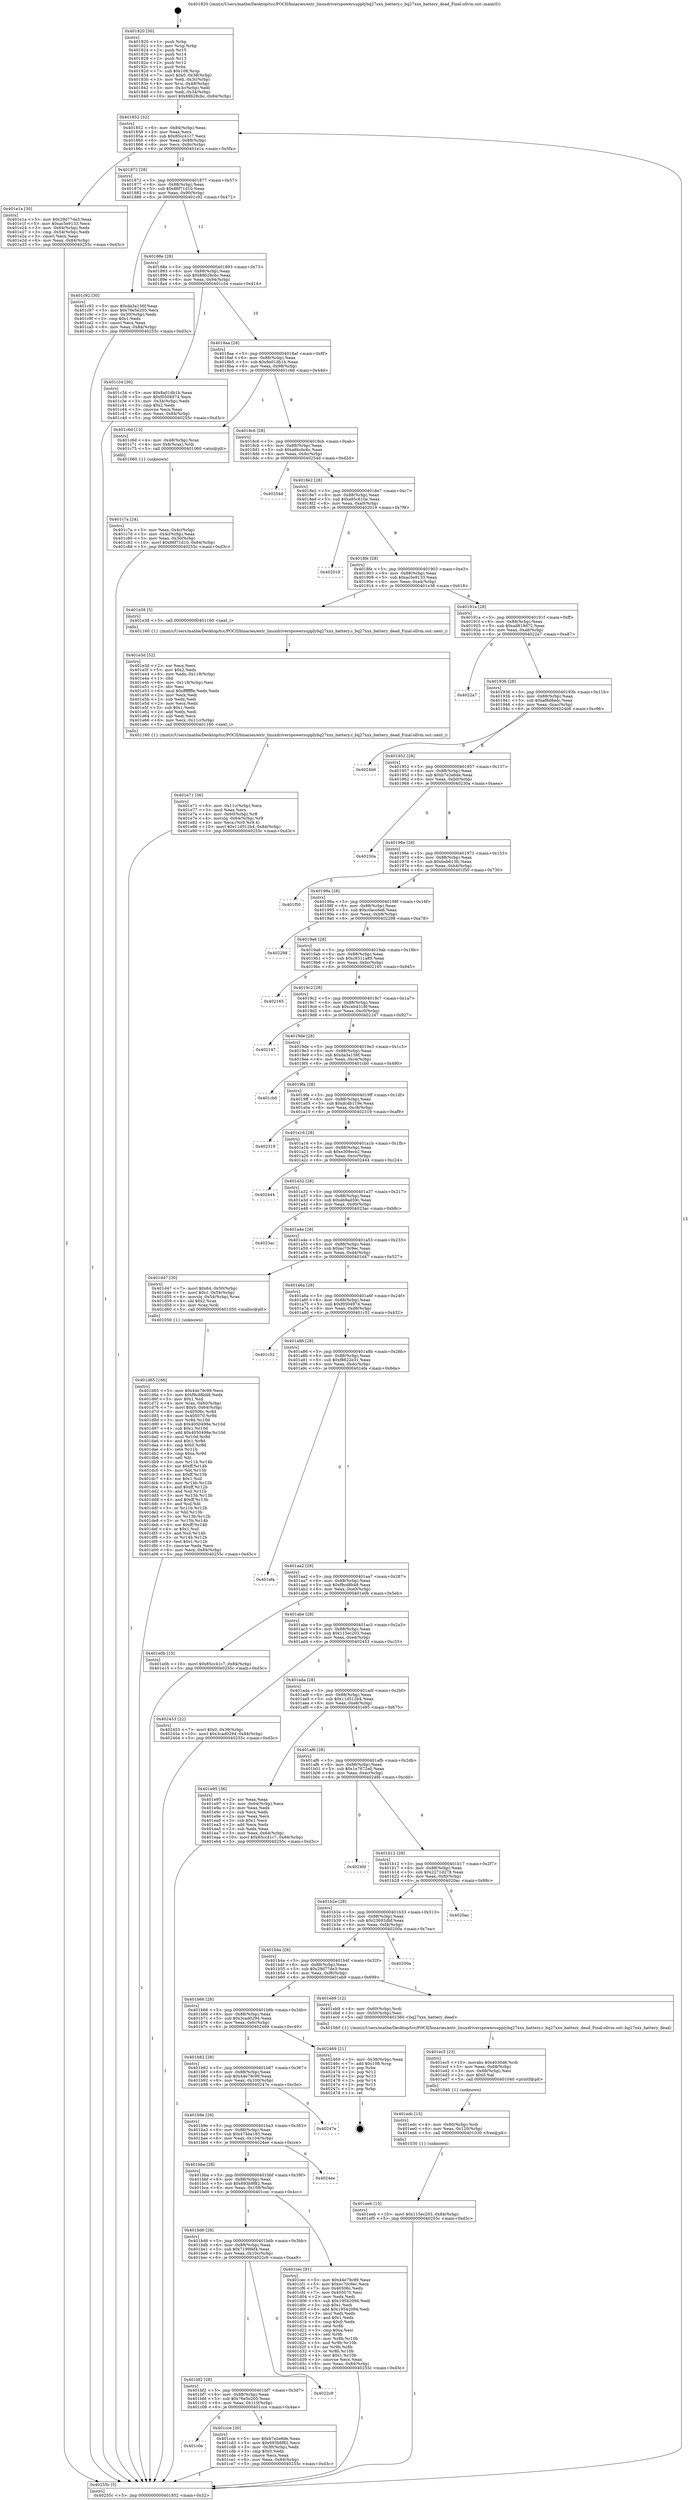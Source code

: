 digraph "0x401820" {
  label = "0x401820 (/mnt/c/Users/mathe/Desktop/tcc/POCII/binaries/extr_linuxdriverspowersupplybq27xxx_battery.c_bq27xxx_battery_dead_Final-ollvm.out::main(0))"
  labelloc = "t"
  node[shape=record]

  Entry [label="",width=0.3,height=0.3,shape=circle,fillcolor=black,style=filled]
  "0x401852" [label="{
     0x401852 [32]\l
     | [instrs]\l
     &nbsp;&nbsp;0x401852 \<+6\>: mov -0x84(%rbp),%eax\l
     &nbsp;&nbsp;0x401858 \<+2\>: mov %eax,%ecx\l
     &nbsp;&nbsp;0x40185a \<+6\>: sub $0x85cc41c7,%ecx\l
     &nbsp;&nbsp;0x401860 \<+6\>: mov %eax,-0x88(%rbp)\l
     &nbsp;&nbsp;0x401866 \<+6\>: mov %ecx,-0x8c(%rbp)\l
     &nbsp;&nbsp;0x40186c \<+6\>: je 0000000000401e1a \<main+0x5fa\>\l
  }"]
  "0x401e1a" [label="{
     0x401e1a [30]\l
     | [instrs]\l
     &nbsp;&nbsp;0x401e1a \<+5\>: mov $0x29d77de3,%eax\l
     &nbsp;&nbsp;0x401e1f \<+5\>: mov $0xac5e9133,%ecx\l
     &nbsp;&nbsp;0x401e24 \<+3\>: mov -0x64(%rbp),%edx\l
     &nbsp;&nbsp;0x401e27 \<+3\>: cmp -0x54(%rbp),%edx\l
     &nbsp;&nbsp;0x401e2a \<+3\>: cmovl %ecx,%eax\l
     &nbsp;&nbsp;0x401e2d \<+6\>: mov %eax,-0x84(%rbp)\l
     &nbsp;&nbsp;0x401e33 \<+5\>: jmp 000000000040255c \<main+0xd3c\>\l
  }"]
  "0x401872" [label="{
     0x401872 [28]\l
     | [instrs]\l
     &nbsp;&nbsp;0x401872 \<+5\>: jmp 0000000000401877 \<main+0x57\>\l
     &nbsp;&nbsp;0x401877 \<+6\>: mov -0x88(%rbp),%eax\l
     &nbsp;&nbsp;0x40187d \<+5\>: sub $0x86f71d10,%eax\l
     &nbsp;&nbsp;0x401882 \<+6\>: mov %eax,-0x90(%rbp)\l
     &nbsp;&nbsp;0x401888 \<+6\>: je 0000000000401c92 \<main+0x472\>\l
  }"]
  Exit [label="",width=0.3,height=0.3,shape=circle,fillcolor=black,style=filled,peripheries=2]
  "0x401c92" [label="{
     0x401c92 [30]\l
     | [instrs]\l
     &nbsp;&nbsp;0x401c92 \<+5\>: mov $0xda3a156f,%eax\l
     &nbsp;&nbsp;0x401c97 \<+5\>: mov $0x76e5e205,%ecx\l
     &nbsp;&nbsp;0x401c9c \<+3\>: mov -0x30(%rbp),%edx\l
     &nbsp;&nbsp;0x401c9f \<+3\>: cmp $0x1,%edx\l
     &nbsp;&nbsp;0x401ca2 \<+3\>: cmovl %ecx,%eax\l
     &nbsp;&nbsp;0x401ca5 \<+6\>: mov %eax,-0x84(%rbp)\l
     &nbsp;&nbsp;0x401cab \<+5\>: jmp 000000000040255c \<main+0xd3c\>\l
  }"]
  "0x40188e" [label="{
     0x40188e [28]\l
     | [instrs]\l
     &nbsp;&nbsp;0x40188e \<+5\>: jmp 0000000000401893 \<main+0x73\>\l
     &nbsp;&nbsp;0x401893 \<+6\>: mov -0x88(%rbp),%eax\l
     &nbsp;&nbsp;0x401899 \<+5\>: sub $0x88b28cbc,%eax\l
     &nbsp;&nbsp;0x40189e \<+6\>: mov %eax,-0x94(%rbp)\l
     &nbsp;&nbsp;0x4018a4 \<+6\>: je 0000000000401c34 \<main+0x414\>\l
  }"]
  "0x401eeb" [label="{
     0x401eeb [15]\l
     | [instrs]\l
     &nbsp;&nbsp;0x401eeb \<+10\>: movl $0x115ec203,-0x84(%rbp)\l
     &nbsp;&nbsp;0x401ef5 \<+5\>: jmp 000000000040255c \<main+0xd3c\>\l
  }"]
  "0x401c34" [label="{
     0x401c34 [30]\l
     | [instrs]\l
     &nbsp;&nbsp;0x401c34 \<+5\>: mov $0x8a01db1b,%eax\l
     &nbsp;&nbsp;0x401c39 \<+5\>: mov $0xf0504974,%ecx\l
     &nbsp;&nbsp;0x401c3e \<+3\>: mov -0x34(%rbp),%edx\l
     &nbsp;&nbsp;0x401c41 \<+3\>: cmp $0x2,%edx\l
     &nbsp;&nbsp;0x401c44 \<+3\>: cmovne %ecx,%eax\l
     &nbsp;&nbsp;0x401c47 \<+6\>: mov %eax,-0x84(%rbp)\l
     &nbsp;&nbsp;0x401c4d \<+5\>: jmp 000000000040255c \<main+0xd3c\>\l
  }"]
  "0x4018aa" [label="{
     0x4018aa [28]\l
     | [instrs]\l
     &nbsp;&nbsp;0x4018aa \<+5\>: jmp 00000000004018af \<main+0x8f\>\l
     &nbsp;&nbsp;0x4018af \<+6\>: mov -0x88(%rbp),%eax\l
     &nbsp;&nbsp;0x4018b5 \<+5\>: sub $0x8a01db1b,%eax\l
     &nbsp;&nbsp;0x4018ba \<+6\>: mov %eax,-0x98(%rbp)\l
     &nbsp;&nbsp;0x4018c0 \<+6\>: je 0000000000401c6d \<main+0x44d\>\l
  }"]
  "0x40255c" [label="{
     0x40255c [5]\l
     | [instrs]\l
     &nbsp;&nbsp;0x40255c \<+5\>: jmp 0000000000401852 \<main+0x32\>\l
  }"]
  "0x401820" [label="{
     0x401820 [50]\l
     | [instrs]\l
     &nbsp;&nbsp;0x401820 \<+1\>: push %rbp\l
     &nbsp;&nbsp;0x401821 \<+3\>: mov %rsp,%rbp\l
     &nbsp;&nbsp;0x401824 \<+2\>: push %r15\l
     &nbsp;&nbsp;0x401826 \<+2\>: push %r14\l
     &nbsp;&nbsp;0x401828 \<+2\>: push %r13\l
     &nbsp;&nbsp;0x40182a \<+2\>: push %r12\l
     &nbsp;&nbsp;0x40182c \<+1\>: push %rbx\l
     &nbsp;&nbsp;0x40182d \<+7\>: sub $0x108,%rsp\l
     &nbsp;&nbsp;0x401834 \<+7\>: movl $0x0,-0x38(%rbp)\l
     &nbsp;&nbsp;0x40183b \<+3\>: mov %edi,-0x3c(%rbp)\l
     &nbsp;&nbsp;0x40183e \<+4\>: mov %rsi,-0x48(%rbp)\l
     &nbsp;&nbsp;0x401842 \<+3\>: mov -0x3c(%rbp),%edi\l
     &nbsp;&nbsp;0x401845 \<+3\>: mov %edi,-0x34(%rbp)\l
     &nbsp;&nbsp;0x401848 \<+10\>: movl $0x88b28cbc,-0x84(%rbp)\l
  }"]
  "0x401edc" [label="{
     0x401edc [15]\l
     | [instrs]\l
     &nbsp;&nbsp;0x401edc \<+4\>: mov -0x60(%rbp),%rdi\l
     &nbsp;&nbsp;0x401ee0 \<+6\>: mov %eax,-0x120(%rbp)\l
     &nbsp;&nbsp;0x401ee6 \<+5\>: call 0000000000401030 \<free@plt\>\l
     | [calls]\l
     &nbsp;&nbsp;0x401030 \{1\} (unknown)\l
  }"]
  "0x401c6d" [label="{
     0x401c6d [13]\l
     | [instrs]\l
     &nbsp;&nbsp;0x401c6d \<+4\>: mov -0x48(%rbp),%rax\l
     &nbsp;&nbsp;0x401c71 \<+4\>: mov 0x8(%rax),%rdi\l
     &nbsp;&nbsp;0x401c75 \<+5\>: call 0000000000401060 \<atoi@plt\>\l
     | [calls]\l
     &nbsp;&nbsp;0x401060 \{1\} (unknown)\l
  }"]
  "0x4018c6" [label="{
     0x4018c6 [28]\l
     | [instrs]\l
     &nbsp;&nbsp;0x4018c6 \<+5\>: jmp 00000000004018cb \<main+0xab\>\l
     &nbsp;&nbsp;0x4018cb \<+6\>: mov -0x88(%rbp),%eax\l
     &nbsp;&nbsp;0x4018d1 \<+5\>: sub $0xa6bcbc6c,%eax\l
     &nbsp;&nbsp;0x4018d6 \<+6\>: mov %eax,-0x9c(%rbp)\l
     &nbsp;&nbsp;0x4018dc \<+6\>: je 000000000040254d \<main+0xd2d\>\l
  }"]
  "0x401c7a" [label="{
     0x401c7a [24]\l
     | [instrs]\l
     &nbsp;&nbsp;0x401c7a \<+3\>: mov %eax,-0x4c(%rbp)\l
     &nbsp;&nbsp;0x401c7d \<+3\>: mov -0x4c(%rbp),%eax\l
     &nbsp;&nbsp;0x401c80 \<+3\>: mov %eax,-0x30(%rbp)\l
     &nbsp;&nbsp;0x401c83 \<+10\>: movl $0x86f71d10,-0x84(%rbp)\l
     &nbsp;&nbsp;0x401c8d \<+5\>: jmp 000000000040255c \<main+0xd3c\>\l
  }"]
  "0x401ec5" [label="{
     0x401ec5 [23]\l
     | [instrs]\l
     &nbsp;&nbsp;0x401ec5 \<+10\>: movabs $0x4030d6,%rdi\l
     &nbsp;&nbsp;0x401ecf \<+3\>: mov %eax,-0x68(%rbp)\l
     &nbsp;&nbsp;0x401ed2 \<+3\>: mov -0x68(%rbp),%esi\l
     &nbsp;&nbsp;0x401ed5 \<+2\>: mov $0x0,%al\l
     &nbsp;&nbsp;0x401ed7 \<+5\>: call 0000000000401040 \<printf@plt\>\l
     | [calls]\l
     &nbsp;&nbsp;0x401040 \{1\} (unknown)\l
  }"]
  "0x40254d" [label="{
     0x40254d\l
  }", style=dashed]
  "0x4018e2" [label="{
     0x4018e2 [28]\l
     | [instrs]\l
     &nbsp;&nbsp;0x4018e2 \<+5\>: jmp 00000000004018e7 \<main+0xc7\>\l
     &nbsp;&nbsp;0x4018e7 \<+6\>: mov -0x88(%rbp),%eax\l
     &nbsp;&nbsp;0x4018ed \<+5\>: sub $0xa95c610e,%eax\l
     &nbsp;&nbsp;0x4018f2 \<+6\>: mov %eax,-0xa0(%rbp)\l
     &nbsp;&nbsp;0x4018f8 \<+6\>: je 0000000000402019 \<main+0x7f9\>\l
  }"]
  "0x401e71" [label="{
     0x401e71 [36]\l
     | [instrs]\l
     &nbsp;&nbsp;0x401e71 \<+6\>: mov -0x11c(%rbp),%ecx\l
     &nbsp;&nbsp;0x401e77 \<+3\>: imul %eax,%ecx\l
     &nbsp;&nbsp;0x401e7a \<+4\>: mov -0x60(%rbp),%r8\l
     &nbsp;&nbsp;0x401e7e \<+4\>: movslq -0x64(%rbp),%r9\l
     &nbsp;&nbsp;0x401e82 \<+4\>: mov %ecx,(%r8,%r9,4)\l
     &nbsp;&nbsp;0x401e86 \<+10\>: movl $0x11d512b4,-0x84(%rbp)\l
     &nbsp;&nbsp;0x401e90 \<+5\>: jmp 000000000040255c \<main+0xd3c\>\l
  }"]
  "0x402019" [label="{
     0x402019\l
  }", style=dashed]
  "0x4018fe" [label="{
     0x4018fe [28]\l
     | [instrs]\l
     &nbsp;&nbsp;0x4018fe \<+5\>: jmp 0000000000401903 \<main+0xe3\>\l
     &nbsp;&nbsp;0x401903 \<+6\>: mov -0x88(%rbp),%eax\l
     &nbsp;&nbsp;0x401909 \<+5\>: sub $0xac5e9133,%eax\l
     &nbsp;&nbsp;0x40190e \<+6\>: mov %eax,-0xa4(%rbp)\l
     &nbsp;&nbsp;0x401914 \<+6\>: je 0000000000401e38 \<main+0x618\>\l
  }"]
  "0x401e3d" [label="{
     0x401e3d [52]\l
     | [instrs]\l
     &nbsp;&nbsp;0x401e3d \<+2\>: xor %ecx,%ecx\l
     &nbsp;&nbsp;0x401e3f \<+5\>: mov $0x2,%edx\l
     &nbsp;&nbsp;0x401e44 \<+6\>: mov %edx,-0x118(%rbp)\l
     &nbsp;&nbsp;0x401e4a \<+1\>: cltd\l
     &nbsp;&nbsp;0x401e4b \<+6\>: mov -0x118(%rbp),%esi\l
     &nbsp;&nbsp;0x401e51 \<+2\>: idiv %esi\l
     &nbsp;&nbsp;0x401e53 \<+6\>: imul $0xfffffffe,%edx,%edx\l
     &nbsp;&nbsp;0x401e59 \<+2\>: mov %ecx,%edi\l
     &nbsp;&nbsp;0x401e5b \<+2\>: sub %edx,%edi\l
     &nbsp;&nbsp;0x401e5d \<+2\>: mov %ecx,%edx\l
     &nbsp;&nbsp;0x401e5f \<+3\>: sub $0x1,%edx\l
     &nbsp;&nbsp;0x401e62 \<+2\>: add %edx,%edi\l
     &nbsp;&nbsp;0x401e64 \<+2\>: sub %edi,%ecx\l
     &nbsp;&nbsp;0x401e66 \<+6\>: mov %ecx,-0x11c(%rbp)\l
     &nbsp;&nbsp;0x401e6c \<+5\>: call 0000000000401160 \<next_i\>\l
     | [calls]\l
     &nbsp;&nbsp;0x401160 \{1\} (/mnt/c/Users/mathe/Desktop/tcc/POCII/binaries/extr_linuxdriverspowersupplybq27xxx_battery.c_bq27xxx_battery_dead_Final-ollvm.out::next_i)\l
  }"]
  "0x401e38" [label="{
     0x401e38 [5]\l
     | [instrs]\l
     &nbsp;&nbsp;0x401e38 \<+5\>: call 0000000000401160 \<next_i\>\l
     | [calls]\l
     &nbsp;&nbsp;0x401160 \{1\} (/mnt/c/Users/mathe/Desktop/tcc/POCII/binaries/extr_linuxdriverspowersupplybq27xxx_battery.c_bq27xxx_battery_dead_Final-ollvm.out::next_i)\l
  }"]
  "0x40191a" [label="{
     0x40191a [28]\l
     | [instrs]\l
     &nbsp;&nbsp;0x40191a \<+5\>: jmp 000000000040191f \<main+0xff\>\l
     &nbsp;&nbsp;0x40191f \<+6\>: mov -0x88(%rbp),%eax\l
     &nbsp;&nbsp;0x401925 \<+5\>: sub $0xad819d72,%eax\l
     &nbsp;&nbsp;0x40192a \<+6\>: mov %eax,-0xa8(%rbp)\l
     &nbsp;&nbsp;0x401930 \<+6\>: je 00000000004022a7 \<main+0xa87\>\l
  }"]
  "0x401d65" [label="{
     0x401d65 [166]\l
     | [instrs]\l
     &nbsp;&nbsp;0x401d65 \<+5\>: mov $0x44e79c99,%ecx\l
     &nbsp;&nbsp;0x401d6a \<+5\>: mov $0xf9cd8b48,%edx\l
     &nbsp;&nbsp;0x401d6f \<+3\>: mov $0x1,%sil\l
     &nbsp;&nbsp;0x401d72 \<+4\>: mov %rax,-0x60(%rbp)\l
     &nbsp;&nbsp;0x401d76 \<+7\>: movl $0x0,-0x64(%rbp)\l
     &nbsp;&nbsp;0x401d7d \<+8\>: mov 0x40506c,%r8d\l
     &nbsp;&nbsp;0x401d85 \<+8\>: mov 0x405070,%r9d\l
     &nbsp;&nbsp;0x401d8d \<+3\>: mov %r8d,%r10d\l
     &nbsp;&nbsp;0x401d90 \<+7\>: sub $0x4050498e,%r10d\l
     &nbsp;&nbsp;0x401d97 \<+4\>: sub $0x1,%r10d\l
     &nbsp;&nbsp;0x401d9b \<+7\>: add $0x4050498e,%r10d\l
     &nbsp;&nbsp;0x401da2 \<+4\>: imul %r10d,%r8d\l
     &nbsp;&nbsp;0x401da6 \<+4\>: and $0x1,%r8d\l
     &nbsp;&nbsp;0x401daa \<+4\>: cmp $0x0,%r8d\l
     &nbsp;&nbsp;0x401dae \<+4\>: sete %r11b\l
     &nbsp;&nbsp;0x401db2 \<+4\>: cmp $0xa,%r9d\l
     &nbsp;&nbsp;0x401db6 \<+3\>: setl %bl\l
     &nbsp;&nbsp;0x401db9 \<+3\>: mov %r11b,%r14b\l
     &nbsp;&nbsp;0x401dbc \<+4\>: xor $0xff,%r14b\l
     &nbsp;&nbsp;0x401dc0 \<+3\>: mov %bl,%r15b\l
     &nbsp;&nbsp;0x401dc3 \<+4\>: xor $0xff,%r15b\l
     &nbsp;&nbsp;0x401dc7 \<+4\>: xor $0x1,%sil\l
     &nbsp;&nbsp;0x401dcb \<+3\>: mov %r14b,%r12b\l
     &nbsp;&nbsp;0x401dce \<+4\>: and $0xff,%r12b\l
     &nbsp;&nbsp;0x401dd2 \<+3\>: and %sil,%r11b\l
     &nbsp;&nbsp;0x401dd5 \<+3\>: mov %r15b,%r13b\l
     &nbsp;&nbsp;0x401dd8 \<+4\>: and $0xff,%r13b\l
     &nbsp;&nbsp;0x401ddc \<+3\>: and %sil,%bl\l
     &nbsp;&nbsp;0x401ddf \<+3\>: or %r11b,%r12b\l
     &nbsp;&nbsp;0x401de2 \<+3\>: or %bl,%r13b\l
     &nbsp;&nbsp;0x401de5 \<+3\>: xor %r13b,%r12b\l
     &nbsp;&nbsp;0x401de8 \<+3\>: or %r15b,%r14b\l
     &nbsp;&nbsp;0x401deb \<+4\>: xor $0xff,%r14b\l
     &nbsp;&nbsp;0x401def \<+4\>: or $0x1,%sil\l
     &nbsp;&nbsp;0x401df3 \<+3\>: and %sil,%r14b\l
     &nbsp;&nbsp;0x401df6 \<+3\>: or %r14b,%r12b\l
     &nbsp;&nbsp;0x401df9 \<+4\>: test $0x1,%r12b\l
     &nbsp;&nbsp;0x401dfd \<+3\>: cmovne %edx,%ecx\l
     &nbsp;&nbsp;0x401e00 \<+6\>: mov %ecx,-0x84(%rbp)\l
     &nbsp;&nbsp;0x401e06 \<+5\>: jmp 000000000040255c \<main+0xd3c\>\l
  }"]
  "0x4022a7" [label="{
     0x4022a7\l
  }", style=dashed]
  "0x401936" [label="{
     0x401936 [28]\l
     | [instrs]\l
     &nbsp;&nbsp;0x401936 \<+5\>: jmp 000000000040193b \<main+0x11b\>\l
     &nbsp;&nbsp;0x40193b \<+6\>: mov -0x88(%rbp),%eax\l
     &nbsp;&nbsp;0x401941 \<+5\>: sub $0xaf8d8edc,%eax\l
     &nbsp;&nbsp;0x401946 \<+6\>: mov %eax,-0xac(%rbp)\l
     &nbsp;&nbsp;0x40194c \<+6\>: je 00000000004024b6 \<main+0xc96\>\l
  }"]
  "0x401c0e" [label="{
     0x401c0e\l
  }", style=dashed]
  "0x4024b6" [label="{
     0x4024b6\l
  }", style=dashed]
  "0x401952" [label="{
     0x401952 [28]\l
     | [instrs]\l
     &nbsp;&nbsp;0x401952 \<+5\>: jmp 0000000000401957 \<main+0x137\>\l
     &nbsp;&nbsp;0x401957 \<+6\>: mov -0x88(%rbp),%eax\l
     &nbsp;&nbsp;0x40195d \<+5\>: sub $0xb7e2e6de,%eax\l
     &nbsp;&nbsp;0x401962 \<+6\>: mov %eax,-0xb0(%rbp)\l
     &nbsp;&nbsp;0x401968 \<+6\>: je 000000000040230a \<main+0xaea\>\l
  }"]
  "0x401cce" [label="{
     0x401cce [30]\l
     | [instrs]\l
     &nbsp;&nbsp;0x401cce \<+5\>: mov $0xb7e2e6de,%eax\l
     &nbsp;&nbsp;0x401cd3 \<+5\>: mov $0x693b9f82,%ecx\l
     &nbsp;&nbsp;0x401cd8 \<+3\>: mov -0x30(%rbp),%edx\l
     &nbsp;&nbsp;0x401cdb \<+3\>: cmp $0x0,%edx\l
     &nbsp;&nbsp;0x401cde \<+3\>: cmove %ecx,%eax\l
     &nbsp;&nbsp;0x401ce1 \<+6\>: mov %eax,-0x84(%rbp)\l
     &nbsp;&nbsp;0x401ce7 \<+5\>: jmp 000000000040255c \<main+0xd3c\>\l
  }"]
  "0x40230a" [label="{
     0x40230a\l
  }", style=dashed]
  "0x40196e" [label="{
     0x40196e [28]\l
     | [instrs]\l
     &nbsp;&nbsp;0x40196e \<+5\>: jmp 0000000000401973 \<main+0x153\>\l
     &nbsp;&nbsp;0x401973 \<+6\>: mov -0x88(%rbp),%eax\l
     &nbsp;&nbsp;0x401979 \<+5\>: sub $0xbeb613fc,%eax\l
     &nbsp;&nbsp;0x40197e \<+6\>: mov %eax,-0xb4(%rbp)\l
     &nbsp;&nbsp;0x401984 \<+6\>: je 0000000000401f50 \<main+0x730\>\l
  }"]
  "0x401bf2" [label="{
     0x401bf2 [28]\l
     | [instrs]\l
     &nbsp;&nbsp;0x401bf2 \<+5\>: jmp 0000000000401bf7 \<main+0x3d7\>\l
     &nbsp;&nbsp;0x401bf7 \<+6\>: mov -0x88(%rbp),%eax\l
     &nbsp;&nbsp;0x401bfd \<+5\>: sub $0x76e5e205,%eax\l
     &nbsp;&nbsp;0x401c02 \<+6\>: mov %eax,-0x110(%rbp)\l
     &nbsp;&nbsp;0x401c08 \<+6\>: je 0000000000401cce \<main+0x4ae\>\l
  }"]
  "0x401f50" [label="{
     0x401f50\l
  }", style=dashed]
  "0x40198a" [label="{
     0x40198a [28]\l
     | [instrs]\l
     &nbsp;&nbsp;0x40198a \<+5\>: jmp 000000000040198f \<main+0x16f\>\l
     &nbsp;&nbsp;0x40198f \<+6\>: mov -0x88(%rbp),%eax\l
     &nbsp;&nbsp;0x401995 \<+5\>: sub $0xc0acc6e6,%eax\l
     &nbsp;&nbsp;0x40199a \<+6\>: mov %eax,-0xb8(%rbp)\l
     &nbsp;&nbsp;0x4019a0 \<+6\>: je 0000000000402298 \<main+0xa78\>\l
  }"]
  "0x4022c9" [label="{
     0x4022c9\l
  }", style=dashed]
  "0x402298" [label="{
     0x402298\l
  }", style=dashed]
  "0x4019a6" [label="{
     0x4019a6 [28]\l
     | [instrs]\l
     &nbsp;&nbsp;0x4019a6 \<+5\>: jmp 00000000004019ab \<main+0x18b\>\l
     &nbsp;&nbsp;0x4019ab \<+6\>: mov -0x88(%rbp),%eax\l
     &nbsp;&nbsp;0x4019b1 \<+5\>: sub $0xc9311a89,%eax\l
     &nbsp;&nbsp;0x4019b6 \<+6\>: mov %eax,-0xbc(%rbp)\l
     &nbsp;&nbsp;0x4019bc \<+6\>: je 0000000000402165 \<main+0x945\>\l
  }"]
  "0x401bd6" [label="{
     0x401bd6 [28]\l
     | [instrs]\l
     &nbsp;&nbsp;0x401bd6 \<+5\>: jmp 0000000000401bdb \<main+0x3bb\>\l
     &nbsp;&nbsp;0x401bdb \<+6\>: mov -0x88(%rbp),%eax\l
     &nbsp;&nbsp;0x401be1 \<+5\>: sub $0x7199fef4,%eax\l
     &nbsp;&nbsp;0x401be6 \<+6\>: mov %eax,-0x10c(%rbp)\l
     &nbsp;&nbsp;0x401bec \<+6\>: je 00000000004022c9 \<main+0xaa9\>\l
  }"]
  "0x402165" [label="{
     0x402165\l
  }", style=dashed]
  "0x4019c2" [label="{
     0x4019c2 [28]\l
     | [instrs]\l
     &nbsp;&nbsp;0x4019c2 \<+5\>: jmp 00000000004019c7 \<main+0x1a7\>\l
     &nbsp;&nbsp;0x4019c7 \<+6\>: mov -0x88(%rbp),%eax\l
     &nbsp;&nbsp;0x4019cd \<+5\>: sub $0xceb4318f,%eax\l
     &nbsp;&nbsp;0x4019d2 \<+6\>: mov %eax,-0xc0(%rbp)\l
     &nbsp;&nbsp;0x4019d8 \<+6\>: je 0000000000402147 \<main+0x927\>\l
  }"]
  "0x401cec" [label="{
     0x401cec [91]\l
     | [instrs]\l
     &nbsp;&nbsp;0x401cec \<+5\>: mov $0x44e79c99,%eax\l
     &nbsp;&nbsp;0x401cf1 \<+5\>: mov $0xec70c9ec,%ecx\l
     &nbsp;&nbsp;0x401cf6 \<+7\>: mov 0x40506c,%edx\l
     &nbsp;&nbsp;0x401cfd \<+7\>: mov 0x405070,%esi\l
     &nbsp;&nbsp;0x401d04 \<+2\>: mov %edx,%edi\l
     &nbsp;&nbsp;0x401d06 \<+6\>: sub $0x19542094,%edi\l
     &nbsp;&nbsp;0x401d0c \<+3\>: sub $0x1,%edi\l
     &nbsp;&nbsp;0x401d0f \<+6\>: add $0x19542094,%edi\l
     &nbsp;&nbsp;0x401d15 \<+3\>: imul %edi,%edx\l
     &nbsp;&nbsp;0x401d18 \<+3\>: and $0x1,%edx\l
     &nbsp;&nbsp;0x401d1b \<+3\>: cmp $0x0,%edx\l
     &nbsp;&nbsp;0x401d1e \<+4\>: sete %r8b\l
     &nbsp;&nbsp;0x401d22 \<+3\>: cmp $0xa,%esi\l
     &nbsp;&nbsp;0x401d25 \<+4\>: setl %r9b\l
     &nbsp;&nbsp;0x401d29 \<+3\>: mov %r8b,%r10b\l
     &nbsp;&nbsp;0x401d2c \<+3\>: and %r9b,%r10b\l
     &nbsp;&nbsp;0x401d2f \<+3\>: xor %r9b,%r8b\l
     &nbsp;&nbsp;0x401d32 \<+3\>: or %r8b,%r10b\l
     &nbsp;&nbsp;0x401d35 \<+4\>: test $0x1,%r10b\l
     &nbsp;&nbsp;0x401d39 \<+3\>: cmovne %ecx,%eax\l
     &nbsp;&nbsp;0x401d3c \<+6\>: mov %eax,-0x84(%rbp)\l
     &nbsp;&nbsp;0x401d42 \<+5\>: jmp 000000000040255c \<main+0xd3c\>\l
  }"]
  "0x402147" [label="{
     0x402147\l
  }", style=dashed]
  "0x4019de" [label="{
     0x4019de [28]\l
     | [instrs]\l
     &nbsp;&nbsp;0x4019de \<+5\>: jmp 00000000004019e3 \<main+0x1c3\>\l
     &nbsp;&nbsp;0x4019e3 \<+6\>: mov -0x88(%rbp),%eax\l
     &nbsp;&nbsp;0x4019e9 \<+5\>: sub $0xda3a156f,%eax\l
     &nbsp;&nbsp;0x4019ee \<+6\>: mov %eax,-0xc4(%rbp)\l
     &nbsp;&nbsp;0x4019f4 \<+6\>: je 0000000000401cb0 \<main+0x490\>\l
  }"]
  "0x401bba" [label="{
     0x401bba [28]\l
     | [instrs]\l
     &nbsp;&nbsp;0x401bba \<+5\>: jmp 0000000000401bbf \<main+0x39f\>\l
     &nbsp;&nbsp;0x401bbf \<+6\>: mov -0x88(%rbp),%eax\l
     &nbsp;&nbsp;0x401bc5 \<+5\>: sub $0x693b9f82,%eax\l
     &nbsp;&nbsp;0x401bca \<+6\>: mov %eax,-0x108(%rbp)\l
     &nbsp;&nbsp;0x401bd0 \<+6\>: je 0000000000401cec \<main+0x4cc\>\l
  }"]
  "0x401cb0" [label="{
     0x401cb0\l
  }", style=dashed]
  "0x4019fa" [label="{
     0x4019fa [28]\l
     | [instrs]\l
     &nbsp;&nbsp;0x4019fa \<+5\>: jmp 00000000004019ff \<main+0x1df\>\l
     &nbsp;&nbsp;0x4019ff \<+6\>: mov -0x88(%rbp),%eax\l
     &nbsp;&nbsp;0x401a05 \<+5\>: sub $0xdcdb119e,%eax\l
     &nbsp;&nbsp;0x401a0a \<+6\>: mov %eax,-0xc8(%rbp)\l
     &nbsp;&nbsp;0x401a10 \<+6\>: je 0000000000402319 \<main+0xaf9\>\l
  }"]
  "0x4024ee" [label="{
     0x4024ee\l
  }", style=dashed]
  "0x402319" [label="{
     0x402319\l
  }", style=dashed]
  "0x401a16" [label="{
     0x401a16 [28]\l
     | [instrs]\l
     &nbsp;&nbsp;0x401a16 \<+5\>: jmp 0000000000401a1b \<main+0x1fb\>\l
     &nbsp;&nbsp;0x401a1b \<+6\>: mov -0x88(%rbp),%eax\l
     &nbsp;&nbsp;0x401a21 \<+5\>: sub $0xe309ece2,%eax\l
     &nbsp;&nbsp;0x401a26 \<+6\>: mov %eax,-0xcc(%rbp)\l
     &nbsp;&nbsp;0x401a2c \<+6\>: je 0000000000402444 \<main+0xc24\>\l
  }"]
  "0x401b9e" [label="{
     0x401b9e [28]\l
     | [instrs]\l
     &nbsp;&nbsp;0x401b9e \<+5\>: jmp 0000000000401ba3 \<main+0x383\>\l
     &nbsp;&nbsp;0x401ba3 \<+6\>: mov -0x88(%rbp),%eax\l
     &nbsp;&nbsp;0x401ba9 \<+5\>: sub $0x474ba183,%eax\l
     &nbsp;&nbsp;0x401bae \<+6\>: mov %eax,-0x104(%rbp)\l
     &nbsp;&nbsp;0x401bb4 \<+6\>: je 00000000004024ee \<main+0xcce\>\l
  }"]
  "0x402444" [label="{
     0x402444\l
  }", style=dashed]
  "0x401a32" [label="{
     0x401a32 [28]\l
     | [instrs]\l
     &nbsp;&nbsp;0x401a32 \<+5\>: jmp 0000000000401a37 \<main+0x217\>\l
     &nbsp;&nbsp;0x401a37 \<+6\>: mov -0x88(%rbp),%eax\l
     &nbsp;&nbsp;0x401a3d \<+5\>: sub $0xeb9ad59c,%eax\l
     &nbsp;&nbsp;0x401a42 \<+6\>: mov %eax,-0xd0(%rbp)\l
     &nbsp;&nbsp;0x401a48 \<+6\>: je 00000000004023ac \<main+0xb8c\>\l
  }"]
  "0x40247e" [label="{
     0x40247e\l
  }", style=dashed]
  "0x4023ac" [label="{
     0x4023ac\l
  }", style=dashed]
  "0x401a4e" [label="{
     0x401a4e [28]\l
     | [instrs]\l
     &nbsp;&nbsp;0x401a4e \<+5\>: jmp 0000000000401a53 \<main+0x233\>\l
     &nbsp;&nbsp;0x401a53 \<+6\>: mov -0x88(%rbp),%eax\l
     &nbsp;&nbsp;0x401a59 \<+5\>: sub $0xec70c9ec,%eax\l
     &nbsp;&nbsp;0x401a5e \<+6\>: mov %eax,-0xd4(%rbp)\l
     &nbsp;&nbsp;0x401a64 \<+6\>: je 0000000000401d47 \<main+0x527\>\l
  }"]
  "0x401b82" [label="{
     0x401b82 [28]\l
     | [instrs]\l
     &nbsp;&nbsp;0x401b82 \<+5\>: jmp 0000000000401b87 \<main+0x367\>\l
     &nbsp;&nbsp;0x401b87 \<+6\>: mov -0x88(%rbp),%eax\l
     &nbsp;&nbsp;0x401b8d \<+5\>: sub $0x44e79c99,%eax\l
     &nbsp;&nbsp;0x401b92 \<+6\>: mov %eax,-0x100(%rbp)\l
     &nbsp;&nbsp;0x401b98 \<+6\>: je 000000000040247e \<main+0xc5e\>\l
  }"]
  "0x401d47" [label="{
     0x401d47 [30]\l
     | [instrs]\l
     &nbsp;&nbsp;0x401d47 \<+7\>: movl $0x64,-0x50(%rbp)\l
     &nbsp;&nbsp;0x401d4e \<+7\>: movl $0x1,-0x54(%rbp)\l
     &nbsp;&nbsp;0x401d55 \<+4\>: movslq -0x54(%rbp),%rax\l
     &nbsp;&nbsp;0x401d59 \<+4\>: shl $0x2,%rax\l
     &nbsp;&nbsp;0x401d5d \<+3\>: mov %rax,%rdi\l
     &nbsp;&nbsp;0x401d60 \<+5\>: call 0000000000401050 \<malloc@plt\>\l
     | [calls]\l
     &nbsp;&nbsp;0x401050 \{1\} (unknown)\l
  }"]
  "0x401a6a" [label="{
     0x401a6a [28]\l
     | [instrs]\l
     &nbsp;&nbsp;0x401a6a \<+5\>: jmp 0000000000401a6f \<main+0x24f\>\l
     &nbsp;&nbsp;0x401a6f \<+6\>: mov -0x88(%rbp),%eax\l
     &nbsp;&nbsp;0x401a75 \<+5\>: sub $0xf0504974,%eax\l
     &nbsp;&nbsp;0x401a7a \<+6\>: mov %eax,-0xd8(%rbp)\l
     &nbsp;&nbsp;0x401a80 \<+6\>: je 0000000000401c52 \<main+0x432\>\l
  }"]
  "0x402469" [label="{
     0x402469 [21]\l
     | [instrs]\l
     &nbsp;&nbsp;0x402469 \<+3\>: mov -0x38(%rbp),%eax\l
     &nbsp;&nbsp;0x40246c \<+7\>: add $0x108,%rsp\l
     &nbsp;&nbsp;0x402473 \<+1\>: pop %rbx\l
     &nbsp;&nbsp;0x402474 \<+2\>: pop %r12\l
     &nbsp;&nbsp;0x402476 \<+2\>: pop %r13\l
     &nbsp;&nbsp;0x402478 \<+2\>: pop %r14\l
     &nbsp;&nbsp;0x40247a \<+2\>: pop %r15\l
     &nbsp;&nbsp;0x40247c \<+1\>: pop %rbp\l
     &nbsp;&nbsp;0x40247d \<+1\>: ret\l
  }"]
  "0x401c52" [label="{
     0x401c52\l
  }", style=dashed]
  "0x401a86" [label="{
     0x401a86 [28]\l
     | [instrs]\l
     &nbsp;&nbsp;0x401a86 \<+5\>: jmp 0000000000401a8b \<main+0x26b\>\l
     &nbsp;&nbsp;0x401a8b \<+6\>: mov -0x88(%rbp),%eax\l
     &nbsp;&nbsp;0x401a91 \<+5\>: sub $0xf8622e31,%eax\l
     &nbsp;&nbsp;0x401a96 \<+6\>: mov %eax,-0xdc(%rbp)\l
     &nbsp;&nbsp;0x401a9c \<+6\>: je 0000000000401efa \<main+0x6da\>\l
  }"]
  "0x401b66" [label="{
     0x401b66 [28]\l
     | [instrs]\l
     &nbsp;&nbsp;0x401b66 \<+5\>: jmp 0000000000401b6b \<main+0x34b\>\l
     &nbsp;&nbsp;0x401b6b \<+6\>: mov -0x88(%rbp),%eax\l
     &nbsp;&nbsp;0x401b71 \<+5\>: sub $0x3cad0294,%eax\l
     &nbsp;&nbsp;0x401b76 \<+6\>: mov %eax,-0xfc(%rbp)\l
     &nbsp;&nbsp;0x401b7c \<+6\>: je 0000000000402469 \<main+0xc49\>\l
  }"]
  "0x401efa" [label="{
     0x401efa\l
  }", style=dashed]
  "0x401aa2" [label="{
     0x401aa2 [28]\l
     | [instrs]\l
     &nbsp;&nbsp;0x401aa2 \<+5\>: jmp 0000000000401aa7 \<main+0x287\>\l
     &nbsp;&nbsp;0x401aa7 \<+6\>: mov -0x88(%rbp),%eax\l
     &nbsp;&nbsp;0x401aad \<+5\>: sub $0xf9cd8b48,%eax\l
     &nbsp;&nbsp;0x401ab2 \<+6\>: mov %eax,-0xe0(%rbp)\l
     &nbsp;&nbsp;0x401ab8 \<+6\>: je 0000000000401e0b \<main+0x5eb\>\l
  }"]
  "0x401eb9" [label="{
     0x401eb9 [12]\l
     | [instrs]\l
     &nbsp;&nbsp;0x401eb9 \<+4\>: mov -0x60(%rbp),%rdi\l
     &nbsp;&nbsp;0x401ebd \<+3\>: mov -0x50(%rbp),%esi\l
     &nbsp;&nbsp;0x401ec0 \<+5\>: call 0000000000401560 \<bq27xxx_battery_dead\>\l
     | [calls]\l
     &nbsp;&nbsp;0x401560 \{1\} (/mnt/c/Users/mathe/Desktop/tcc/POCII/binaries/extr_linuxdriverspowersupplybq27xxx_battery.c_bq27xxx_battery_dead_Final-ollvm.out::bq27xxx_battery_dead)\l
  }"]
  "0x401e0b" [label="{
     0x401e0b [15]\l
     | [instrs]\l
     &nbsp;&nbsp;0x401e0b \<+10\>: movl $0x85cc41c7,-0x84(%rbp)\l
     &nbsp;&nbsp;0x401e15 \<+5\>: jmp 000000000040255c \<main+0xd3c\>\l
  }"]
  "0x401abe" [label="{
     0x401abe [28]\l
     | [instrs]\l
     &nbsp;&nbsp;0x401abe \<+5\>: jmp 0000000000401ac3 \<main+0x2a3\>\l
     &nbsp;&nbsp;0x401ac3 \<+6\>: mov -0x88(%rbp),%eax\l
     &nbsp;&nbsp;0x401ac9 \<+5\>: sub $0x115ec203,%eax\l
     &nbsp;&nbsp;0x401ace \<+6\>: mov %eax,-0xe4(%rbp)\l
     &nbsp;&nbsp;0x401ad4 \<+6\>: je 0000000000402453 \<main+0xc33\>\l
  }"]
  "0x401b4a" [label="{
     0x401b4a [28]\l
     | [instrs]\l
     &nbsp;&nbsp;0x401b4a \<+5\>: jmp 0000000000401b4f \<main+0x32f\>\l
     &nbsp;&nbsp;0x401b4f \<+6\>: mov -0x88(%rbp),%eax\l
     &nbsp;&nbsp;0x401b55 \<+5\>: sub $0x29d77de3,%eax\l
     &nbsp;&nbsp;0x401b5a \<+6\>: mov %eax,-0xf8(%rbp)\l
     &nbsp;&nbsp;0x401b60 \<+6\>: je 0000000000401eb9 \<main+0x699\>\l
  }"]
  "0x402453" [label="{
     0x402453 [22]\l
     | [instrs]\l
     &nbsp;&nbsp;0x402453 \<+7\>: movl $0x0,-0x38(%rbp)\l
     &nbsp;&nbsp;0x40245a \<+10\>: movl $0x3cad0294,-0x84(%rbp)\l
     &nbsp;&nbsp;0x402464 \<+5\>: jmp 000000000040255c \<main+0xd3c\>\l
  }"]
  "0x401ada" [label="{
     0x401ada [28]\l
     | [instrs]\l
     &nbsp;&nbsp;0x401ada \<+5\>: jmp 0000000000401adf \<main+0x2bf\>\l
     &nbsp;&nbsp;0x401adf \<+6\>: mov -0x88(%rbp),%eax\l
     &nbsp;&nbsp;0x401ae5 \<+5\>: sub $0x11d512b4,%eax\l
     &nbsp;&nbsp;0x401aea \<+6\>: mov %eax,-0xe8(%rbp)\l
     &nbsp;&nbsp;0x401af0 \<+6\>: je 0000000000401e95 \<main+0x675\>\l
  }"]
  "0x40200a" [label="{
     0x40200a\l
  }", style=dashed]
  "0x401e95" [label="{
     0x401e95 [36]\l
     | [instrs]\l
     &nbsp;&nbsp;0x401e95 \<+2\>: xor %eax,%eax\l
     &nbsp;&nbsp;0x401e97 \<+3\>: mov -0x64(%rbp),%ecx\l
     &nbsp;&nbsp;0x401e9a \<+2\>: mov %eax,%edx\l
     &nbsp;&nbsp;0x401e9c \<+2\>: sub %ecx,%edx\l
     &nbsp;&nbsp;0x401e9e \<+2\>: mov %eax,%ecx\l
     &nbsp;&nbsp;0x401ea0 \<+3\>: sub $0x1,%ecx\l
     &nbsp;&nbsp;0x401ea3 \<+2\>: add %ecx,%edx\l
     &nbsp;&nbsp;0x401ea5 \<+2\>: sub %edx,%eax\l
     &nbsp;&nbsp;0x401ea7 \<+3\>: mov %eax,-0x64(%rbp)\l
     &nbsp;&nbsp;0x401eaa \<+10\>: movl $0x85cc41c7,-0x84(%rbp)\l
     &nbsp;&nbsp;0x401eb4 \<+5\>: jmp 000000000040255c \<main+0xd3c\>\l
  }"]
  "0x401af6" [label="{
     0x401af6 [28]\l
     | [instrs]\l
     &nbsp;&nbsp;0x401af6 \<+5\>: jmp 0000000000401afb \<main+0x2db\>\l
     &nbsp;&nbsp;0x401afb \<+6\>: mov -0x88(%rbp),%eax\l
     &nbsp;&nbsp;0x401b01 \<+5\>: sub $0x1e7672e0,%eax\l
     &nbsp;&nbsp;0x401b06 \<+6\>: mov %eax,-0xec(%rbp)\l
     &nbsp;&nbsp;0x401b0c \<+6\>: je 00000000004024fd \<main+0xcdd\>\l
  }"]
  "0x401b2e" [label="{
     0x401b2e [28]\l
     | [instrs]\l
     &nbsp;&nbsp;0x401b2e \<+5\>: jmp 0000000000401b33 \<main+0x313\>\l
     &nbsp;&nbsp;0x401b33 \<+6\>: mov -0x88(%rbp),%eax\l
     &nbsp;&nbsp;0x401b39 \<+5\>: sub $0x23692dbf,%eax\l
     &nbsp;&nbsp;0x401b3e \<+6\>: mov %eax,-0xf4(%rbp)\l
     &nbsp;&nbsp;0x401b44 \<+6\>: je 000000000040200a \<main+0x7ea\>\l
  }"]
  "0x4024fd" [label="{
     0x4024fd\l
  }", style=dashed]
  "0x401b12" [label="{
     0x401b12 [28]\l
     | [instrs]\l
     &nbsp;&nbsp;0x401b12 \<+5\>: jmp 0000000000401b17 \<main+0x2f7\>\l
     &nbsp;&nbsp;0x401b17 \<+6\>: mov -0x88(%rbp),%eax\l
     &nbsp;&nbsp;0x401b1d \<+5\>: sub $0x2271d278,%eax\l
     &nbsp;&nbsp;0x401b22 \<+6\>: mov %eax,-0xf0(%rbp)\l
     &nbsp;&nbsp;0x401b28 \<+6\>: je 00000000004020ac \<main+0x88c\>\l
  }"]
  "0x4020ac" [label="{
     0x4020ac\l
  }", style=dashed]
  Entry -> "0x401820" [label=" 1"]
  "0x401852" -> "0x401e1a" [label=" 2"]
  "0x401852" -> "0x401872" [label=" 12"]
  "0x402469" -> Exit [label=" 1"]
  "0x401872" -> "0x401c92" [label=" 1"]
  "0x401872" -> "0x40188e" [label=" 11"]
  "0x402453" -> "0x40255c" [label=" 1"]
  "0x40188e" -> "0x401c34" [label=" 1"]
  "0x40188e" -> "0x4018aa" [label=" 10"]
  "0x401c34" -> "0x40255c" [label=" 1"]
  "0x401820" -> "0x401852" [label=" 1"]
  "0x40255c" -> "0x401852" [label=" 13"]
  "0x401eeb" -> "0x40255c" [label=" 1"]
  "0x4018aa" -> "0x401c6d" [label=" 1"]
  "0x4018aa" -> "0x4018c6" [label=" 9"]
  "0x401c6d" -> "0x401c7a" [label=" 1"]
  "0x401c7a" -> "0x40255c" [label=" 1"]
  "0x401c92" -> "0x40255c" [label=" 1"]
  "0x401edc" -> "0x401eeb" [label=" 1"]
  "0x4018c6" -> "0x40254d" [label=" 0"]
  "0x4018c6" -> "0x4018e2" [label=" 9"]
  "0x401ec5" -> "0x401edc" [label=" 1"]
  "0x4018e2" -> "0x402019" [label=" 0"]
  "0x4018e2" -> "0x4018fe" [label=" 9"]
  "0x401eb9" -> "0x401ec5" [label=" 1"]
  "0x4018fe" -> "0x401e38" [label=" 1"]
  "0x4018fe" -> "0x40191a" [label=" 8"]
  "0x401e95" -> "0x40255c" [label=" 1"]
  "0x40191a" -> "0x4022a7" [label=" 0"]
  "0x40191a" -> "0x401936" [label=" 8"]
  "0x401e71" -> "0x40255c" [label=" 1"]
  "0x401936" -> "0x4024b6" [label=" 0"]
  "0x401936" -> "0x401952" [label=" 8"]
  "0x401e3d" -> "0x401e71" [label=" 1"]
  "0x401952" -> "0x40230a" [label=" 0"]
  "0x401952" -> "0x40196e" [label=" 8"]
  "0x401e38" -> "0x401e3d" [label=" 1"]
  "0x40196e" -> "0x401f50" [label=" 0"]
  "0x40196e" -> "0x40198a" [label=" 8"]
  "0x401e0b" -> "0x40255c" [label=" 1"]
  "0x40198a" -> "0x402298" [label=" 0"]
  "0x40198a" -> "0x4019a6" [label=" 8"]
  "0x401d65" -> "0x40255c" [label=" 1"]
  "0x4019a6" -> "0x402165" [label=" 0"]
  "0x4019a6" -> "0x4019c2" [label=" 8"]
  "0x401cec" -> "0x40255c" [label=" 1"]
  "0x4019c2" -> "0x402147" [label=" 0"]
  "0x4019c2" -> "0x4019de" [label=" 8"]
  "0x401cce" -> "0x40255c" [label=" 1"]
  "0x4019de" -> "0x401cb0" [label=" 0"]
  "0x4019de" -> "0x4019fa" [label=" 8"]
  "0x401bf2" -> "0x401cce" [label=" 1"]
  "0x4019fa" -> "0x402319" [label=" 0"]
  "0x4019fa" -> "0x401a16" [label=" 8"]
  "0x401e1a" -> "0x40255c" [label=" 2"]
  "0x401a16" -> "0x402444" [label=" 0"]
  "0x401a16" -> "0x401a32" [label=" 8"]
  "0x401bd6" -> "0x4022c9" [label=" 0"]
  "0x401a32" -> "0x4023ac" [label=" 0"]
  "0x401a32" -> "0x401a4e" [label=" 8"]
  "0x401d47" -> "0x401d65" [label=" 1"]
  "0x401a4e" -> "0x401d47" [label=" 1"]
  "0x401a4e" -> "0x401a6a" [label=" 7"]
  "0x401bba" -> "0x401cec" [label=" 1"]
  "0x401a6a" -> "0x401c52" [label=" 0"]
  "0x401a6a" -> "0x401a86" [label=" 7"]
  "0x401bf2" -> "0x401c0e" [label=" 0"]
  "0x401a86" -> "0x401efa" [label=" 0"]
  "0x401a86" -> "0x401aa2" [label=" 7"]
  "0x401b9e" -> "0x4024ee" [label=" 0"]
  "0x401aa2" -> "0x401e0b" [label=" 1"]
  "0x401aa2" -> "0x401abe" [label=" 6"]
  "0x401bd6" -> "0x401bf2" [label=" 1"]
  "0x401abe" -> "0x402453" [label=" 1"]
  "0x401abe" -> "0x401ada" [label=" 5"]
  "0x401b82" -> "0x40247e" [label=" 0"]
  "0x401ada" -> "0x401e95" [label=" 1"]
  "0x401ada" -> "0x401af6" [label=" 4"]
  "0x401bba" -> "0x401bd6" [label=" 1"]
  "0x401af6" -> "0x4024fd" [label=" 0"]
  "0x401af6" -> "0x401b12" [label=" 4"]
  "0x401b66" -> "0x402469" [label=" 1"]
  "0x401b12" -> "0x4020ac" [label=" 0"]
  "0x401b12" -> "0x401b2e" [label=" 4"]
  "0x401b66" -> "0x401b82" [label=" 2"]
  "0x401b2e" -> "0x40200a" [label=" 0"]
  "0x401b2e" -> "0x401b4a" [label=" 4"]
  "0x401b82" -> "0x401b9e" [label=" 2"]
  "0x401b4a" -> "0x401eb9" [label=" 1"]
  "0x401b4a" -> "0x401b66" [label=" 3"]
  "0x401b9e" -> "0x401bba" [label=" 2"]
}
